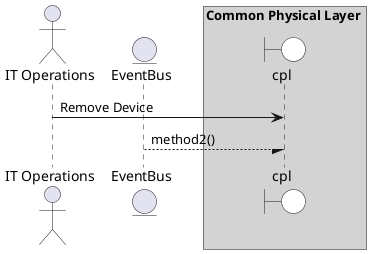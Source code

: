 @startuml

actor "IT Operations"


entity EventBus

box Common Physical Layer #lightgray
    boundary cpl #white
end box



"IT Operations" -> cpl: Remove Device




EventBus --/ cpl : method2()
@enduml
